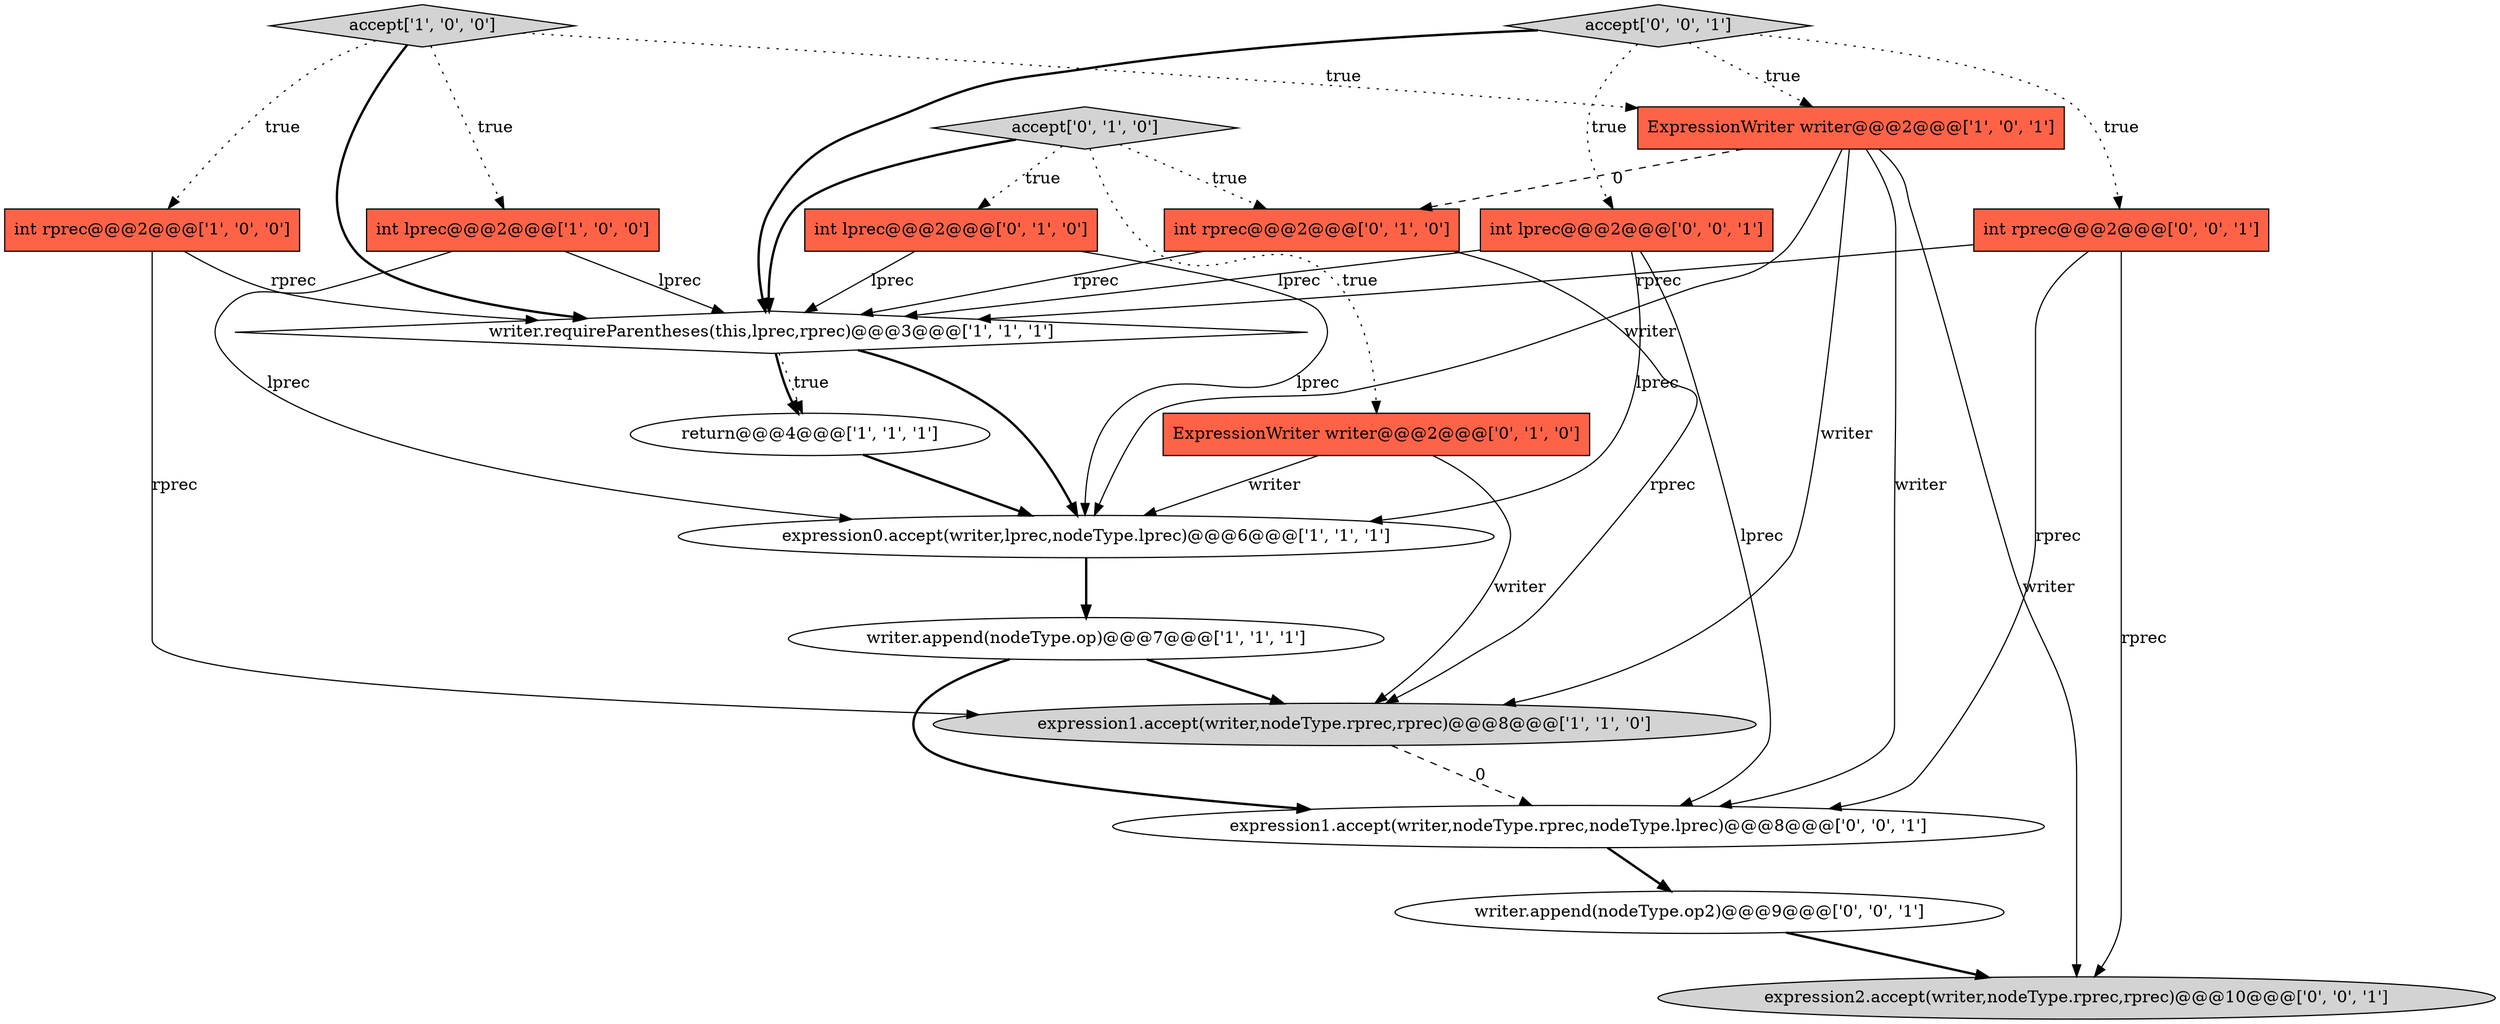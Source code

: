 digraph {
5 [style = filled, label = "writer.requireParentheses(this,lprec,rprec)@@@3@@@['1', '1', '1']", fillcolor = white, shape = diamond image = "AAA0AAABBB1BBB"];
3 [style = filled, label = "writer.append(nodeType.op)@@@7@@@['1', '1', '1']", fillcolor = white, shape = ellipse image = "AAA0AAABBB1BBB"];
18 [style = filled, label = "expression1.accept(writer,nodeType.rprec,nodeType.lprec)@@@8@@@['0', '0', '1']", fillcolor = white, shape = ellipse image = "AAA0AAABBB3BBB"];
15 [style = filled, label = "writer.append(nodeType.op2)@@@9@@@['0', '0', '1']", fillcolor = white, shape = ellipse image = "AAA0AAABBB3BBB"];
10 [style = filled, label = "int lprec@@@2@@@['0', '1', '0']", fillcolor = tomato, shape = box image = "AAA0AAABBB2BBB"];
11 [style = filled, label = "accept['0', '1', '0']", fillcolor = lightgray, shape = diamond image = "AAA0AAABBB2BBB"];
13 [style = filled, label = "accept['0', '0', '1']", fillcolor = lightgray, shape = diamond image = "AAA0AAABBB3BBB"];
7 [style = filled, label = "ExpressionWriter writer@@@2@@@['1', '0', '1']", fillcolor = tomato, shape = box image = "AAA0AAABBB1BBB"];
9 [style = filled, label = "ExpressionWriter writer@@@2@@@['0', '1', '0']", fillcolor = tomato, shape = box image = "AAA0AAABBB2BBB"];
16 [style = filled, label = "int rprec@@@2@@@['0', '0', '1']", fillcolor = tomato, shape = box image = "AAA0AAABBB3BBB"];
4 [style = filled, label = "int lprec@@@2@@@['1', '0', '0']", fillcolor = tomato, shape = box image = "AAA0AAABBB1BBB"];
8 [style = filled, label = "expression0.accept(writer,lprec,nodeType.lprec)@@@6@@@['1', '1', '1']", fillcolor = white, shape = ellipse image = "AAA0AAABBB1BBB"];
1 [style = filled, label = "expression1.accept(writer,nodeType.rprec,rprec)@@@8@@@['1', '1', '0']", fillcolor = lightgray, shape = ellipse image = "AAA0AAABBB1BBB"];
17 [style = filled, label = "expression2.accept(writer,nodeType.rprec,rprec)@@@10@@@['0', '0', '1']", fillcolor = lightgray, shape = ellipse image = "AAA0AAABBB3BBB"];
0 [style = filled, label = "return@@@4@@@['1', '1', '1']", fillcolor = white, shape = ellipse image = "AAA0AAABBB1BBB"];
2 [style = filled, label = "int rprec@@@2@@@['1', '0', '0']", fillcolor = tomato, shape = box image = "AAA0AAABBB1BBB"];
6 [style = filled, label = "accept['1', '0', '0']", fillcolor = lightgray, shape = diamond image = "AAA0AAABBB1BBB"];
14 [style = filled, label = "int lprec@@@2@@@['0', '0', '1']", fillcolor = tomato, shape = box image = "AAA0AAABBB3BBB"];
12 [style = filled, label = "int rprec@@@2@@@['0', '1', '0']", fillcolor = tomato, shape = box image = "AAA1AAABBB2BBB"];
12->1 [style = solid, label="rprec"];
14->5 [style = solid, label="lprec"];
9->1 [style = solid, label="writer"];
13->16 [style = dotted, label="true"];
5->8 [style = bold, label=""];
4->5 [style = solid, label="lprec"];
2->5 [style = solid, label="rprec"];
3->1 [style = bold, label=""];
11->10 [style = dotted, label="true"];
11->12 [style = dotted, label="true"];
8->3 [style = bold, label=""];
18->15 [style = bold, label=""];
11->9 [style = dotted, label="true"];
7->8 [style = solid, label="writer"];
9->8 [style = solid, label="writer"];
5->0 [style = dotted, label="true"];
13->7 [style = dotted, label="true"];
1->18 [style = dashed, label="0"];
16->17 [style = solid, label="rprec"];
7->18 [style = solid, label="writer"];
10->5 [style = solid, label="lprec"];
7->17 [style = solid, label="writer"];
3->18 [style = bold, label=""];
6->5 [style = bold, label=""];
7->1 [style = solid, label="writer"];
11->5 [style = bold, label=""];
15->17 [style = bold, label=""];
6->2 [style = dotted, label="true"];
6->4 [style = dotted, label="true"];
16->5 [style = solid, label="rprec"];
2->1 [style = solid, label="rprec"];
5->0 [style = bold, label=""];
14->18 [style = solid, label="lprec"];
16->18 [style = solid, label="rprec"];
0->8 [style = bold, label=""];
6->7 [style = dotted, label="true"];
13->5 [style = bold, label=""];
7->12 [style = dashed, label="0"];
12->5 [style = solid, label="rprec"];
10->8 [style = solid, label="lprec"];
13->14 [style = dotted, label="true"];
4->8 [style = solid, label="lprec"];
14->8 [style = solid, label="lprec"];
}

